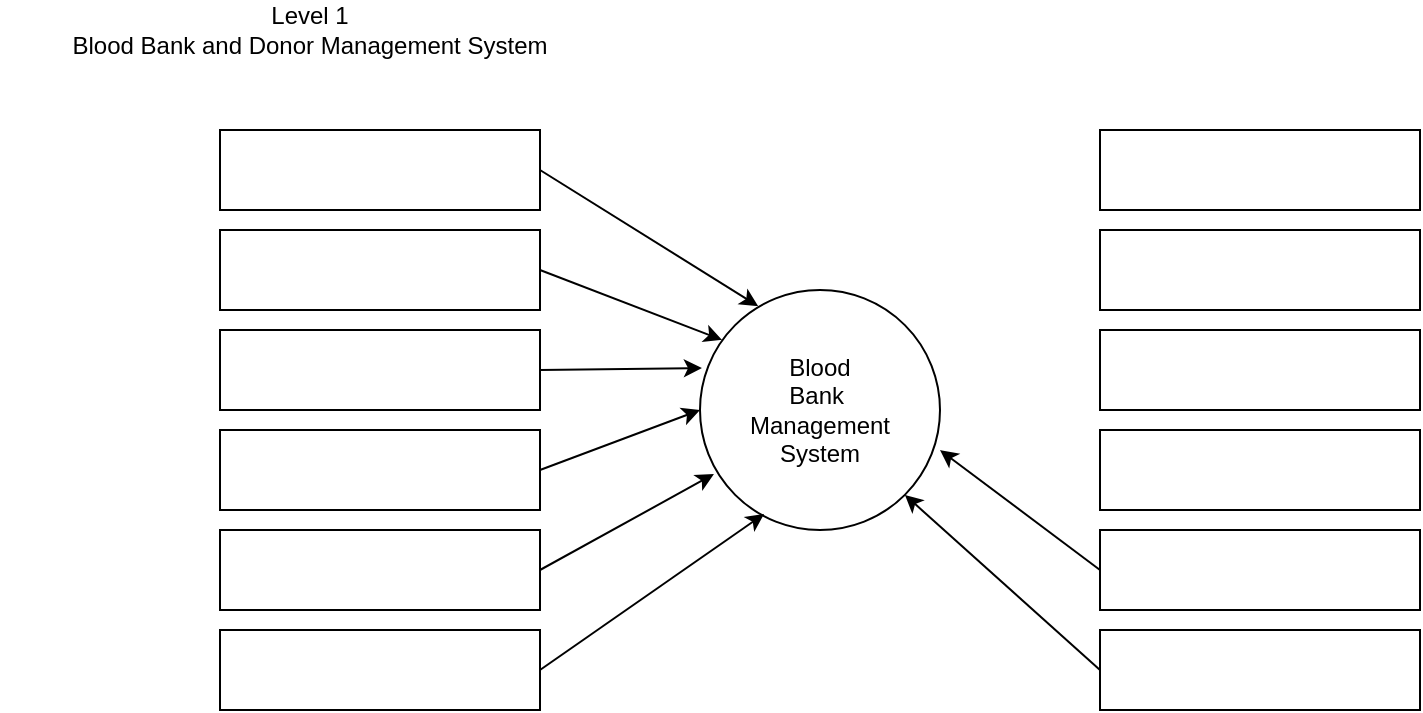 <mxfile version="13.6.6" type="github">
  <diagram id="0N9GcTCLs40PsIx27nu9" name="Page-1">
    <mxGraphModel dx="868" dy="482" grid="1" gridSize="10" guides="1" tooltips="1" connect="1" arrows="1" fold="1" page="1" pageScale="1" pageWidth="850" pageHeight="1100" math="0" shadow="0">
      <root>
        <mxCell id="0" />
        <mxCell id="1" parent="0" />
        <mxCell id="ZrmOziMJZViyUHCKc2ST-1" value="Level 1&lt;br&gt;Blood Bank and Donor Management System" style="text;html=1;strokeColor=none;fillColor=none;align=center;verticalAlign=middle;whiteSpace=wrap;rounded=0;" parent="1" vertex="1">
          <mxGeometry x="10" y="50" width="310" height="20" as="geometry" />
        </mxCell>
        <mxCell id="ZrmOziMJZViyUHCKc2ST-2" value="Blood&lt;br&gt;Bank&amp;nbsp;&lt;br&gt;Management&lt;br&gt;System" style="ellipse;whiteSpace=wrap;html=1;aspect=fixed;" parent="1" vertex="1">
          <mxGeometry x="360" y="190" width="120" height="120" as="geometry" />
        </mxCell>
        <mxCell id="56nRF85Pk3SCUOcTt5Zv-1" value="" style="rounded=0;whiteSpace=wrap;html=1;" parent="1" vertex="1">
          <mxGeometry x="560" y="110" width="160" height="40" as="geometry" />
        </mxCell>
        <mxCell id="56nRF85Pk3SCUOcTt5Zv-2" value="" style="rounded=0;whiteSpace=wrap;html=1;" parent="1" vertex="1">
          <mxGeometry x="560" y="160" width="160" height="40" as="geometry" />
        </mxCell>
        <mxCell id="56nRF85Pk3SCUOcTt5Zv-3" value="" style="rounded=0;whiteSpace=wrap;html=1;" parent="1" vertex="1">
          <mxGeometry x="560" y="210" width="160" height="40" as="geometry" />
        </mxCell>
        <mxCell id="56nRF85Pk3SCUOcTt5Zv-4" value="" style="rounded=0;whiteSpace=wrap;html=1;" parent="1" vertex="1">
          <mxGeometry x="560" y="260" width="160" height="40" as="geometry" />
        </mxCell>
        <mxCell id="56nRF85Pk3SCUOcTt5Zv-5" value="" style="rounded=0;whiteSpace=wrap;html=1;" parent="1" vertex="1">
          <mxGeometry x="560" y="360" width="160" height="40" as="geometry" />
        </mxCell>
        <mxCell id="56nRF85Pk3SCUOcTt5Zv-6" value="" style="rounded=0;whiteSpace=wrap;html=1;" parent="1" vertex="1">
          <mxGeometry x="560" y="310" width="160" height="40" as="geometry" />
        </mxCell>
        <mxCell id="56nRF85Pk3SCUOcTt5Zv-7" value="" style="rounded=0;whiteSpace=wrap;html=1;" parent="1" vertex="1">
          <mxGeometry x="120" y="360" width="160" height="40" as="geometry" />
        </mxCell>
        <mxCell id="56nRF85Pk3SCUOcTt5Zv-8" value="" style="rounded=0;whiteSpace=wrap;html=1;" parent="1" vertex="1">
          <mxGeometry x="120" y="310" width="160" height="40" as="geometry" />
        </mxCell>
        <mxCell id="56nRF85Pk3SCUOcTt5Zv-9" value="" style="rounded=0;whiteSpace=wrap;html=1;" parent="1" vertex="1">
          <mxGeometry x="120" y="260" width="160" height="40" as="geometry" />
        </mxCell>
        <mxCell id="56nRF85Pk3SCUOcTt5Zv-10" value="" style="rounded=0;whiteSpace=wrap;html=1;" parent="1" vertex="1">
          <mxGeometry x="120" y="110" width="160" height="40" as="geometry" />
        </mxCell>
        <mxCell id="56nRF85Pk3SCUOcTt5Zv-11" value="" style="rounded=0;whiteSpace=wrap;html=1;" parent="1" vertex="1">
          <mxGeometry x="120" y="160" width="160" height="40" as="geometry" />
        </mxCell>
        <mxCell id="56nRF85Pk3SCUOcTt5Zv-12" value="" style="rounded=0;whiteSpace=wrap;html=1;" parent="1" vertex="1">
          <mxGeometry x="120" y="210" width="160" height="40" as="geometry" />
        </mxCell>
        <mxCell id="vwDUmSaHlhe9i_p7MX3b-1" value="" style="endArrow=classic;html=1;exitX=1;exitY=0.5;exitDx=0;exitDy=0;entryX=0.267;entryY=0.933;entryDx=0;entryDy=0;entryPerimeter=0;" edge="1" parent="1" source="56nRF85Pk3SCUOcTt5Zv-7" target="ZrmOziMJZViyUHCKc2ST-2">
          <mxGeometry width="50" height="50" relative="1" as="geometry">
            <mxPoint x="280" y="390" as="sourcePoint" />
            <mxPoint x="330" y="340" as="targetPoint" />
          </mxGeometry>
        </mxCell>
        <mxCell id="vwDUmSaHlhe9i_p7MX3b-2" value="" style="endArrow=classic;html=1;entryX=0.058;entryY=0.767;entryDx=0;entryDy=0;entryPerimeter=0;" edge="1" parent="1" target="ZrmOziMJZViyUHCKc2ST-2">
          <mxGeometry width="50" height="50" relative="1" as="geometry">
            <mxPoint x="280" y="330" as="sourcePoint" />
            <mxPoint x="364" y="280" as="targetPoint" />
          </mxGeometry>
        </mxCell>
        <mxCell id="vwDUmSaHlhe9i_p7MX3b-3" value="" style="endArrow=classic;html=1;exitX=1;exitY=0.5;exitDx=0;exitDy=0;entryX=0;entryY=0.5;entryDx=0;entryDy=0;" edge="1" parent="1" source="56nRF85Pk3SCUOcTt5Zv-9" target="ZrmOziMJZViyUHCKc2ST-2">
          <mxGeometry width="50" height="50" relative="1" as="geometry">
            <mxPoint x="290" y="290" as="sourcePoint" />
            <mxPoint x="330" y="230" as="targetPoint" />
          </mxGeometry>
        </mxCell>
        <mxCell id="vwDUmSaHlhe9i_p7MX3b-4" value="" style="endArrow=classic;html=1;entryX=0.008;entryY=0.325;entryDx=0;entryDy=0;entryPerimeter=0;" edge="1" parent="1" target="ZrmOziMJZViyUHCKc2ST-2">
          <mxGeometry width="50" height="50" relative="1" as="geometry">
            <mxPoint x="280" y="230" as="sourcePoint" />
            <mxPoint x="330" y="180" as="targetPoint" />
          </mxGeometry>
        </mxCell>
        <mxCell id="vwDUmSaHlhe9i_p7MX3b-5" value="" style="endArrow=classic;html=1;entryX=0.092;entryY=0.208;entryDx=0;entryDy=0;entryPerimeter=0;" edge="1" parent="1" target="ZrmOziMJZViyUHCKc2ST-2">
          <mxGeometry width="50" height="50" relative="1" as="geometry">
            <mxPoint x="280" y="180" as="sourcePoint" />
            <mxPoint x="330" y="130" as="targetPoint" />
          </mxGeometry>
        </mxCell>
        <mxCell id="vwDUmSaHlhe9i_p7MX3b-6" value="" style="endArrow=classic;html=1;entryX=0.242;entryY=0.067;entryDx=0;entryDy=0;entryPerimeter=0;" edge="1" parent="1" target="ZrmOziMJZViyUHCKc2ST-2">
          <mxGeometry width="50" height="50" relative="1" as="geometry">
            <mxPoint x="280" y="130" as="sourcePoint" />
            <mxPoint x="330" y="80" as="targetPoint" />
          </mxGeometry>
        </mxCell>
        <mxCell id="vwDUmSaHlhe9i_p7MX3b-7" value="" style="endArrow=classic;html=1;entryX=1;entryY=1;entryDx=0;entryDy=0;exitX=0;exitY=0.5;exitDx=0;exitDy=0;" edge="1" parent="1" source="56nRF85Pk3SCUOcTt5Zv-5" target="ZrmOziMJZViyUHCKc2ST-2">
          <mxGeometry width="50" height="50" relative="1" as="geometry">
            <mxPoint x="550" y="370" as="sourcePoint" />
            <mxPoint x="430" y="220" as="targetPoint" />
          </mxGeometry>
        </mxCell>
        <mxCell id="vwDUmSaHlhe9i_p7MX3b-8" value="" style="endArrow=classic;html=1;exitX=0;exitY=0.5;exitDx=0;exitDy=0;entryX=1;entryY=0.667;entryDx=0;entryDy=0;entryPerimeter=0;" edge="1" parent="1" source="56nRF85Pk3SCUOcTt5Zv-6" target="ZrmOziMJZViyUHCKc2ST-2">
          <mxGeometry width="50" height="50" relative="1" as="geometry">
            <mxPoint x="480" y="275" as="sourcePoint" />
            <mxPoint x="530" y="225" as="targetPoint" />
          </mxGeometry>
        </mxCell>
      </root>
    </mxGraphModel>
  </diagram>
</mxfile>
